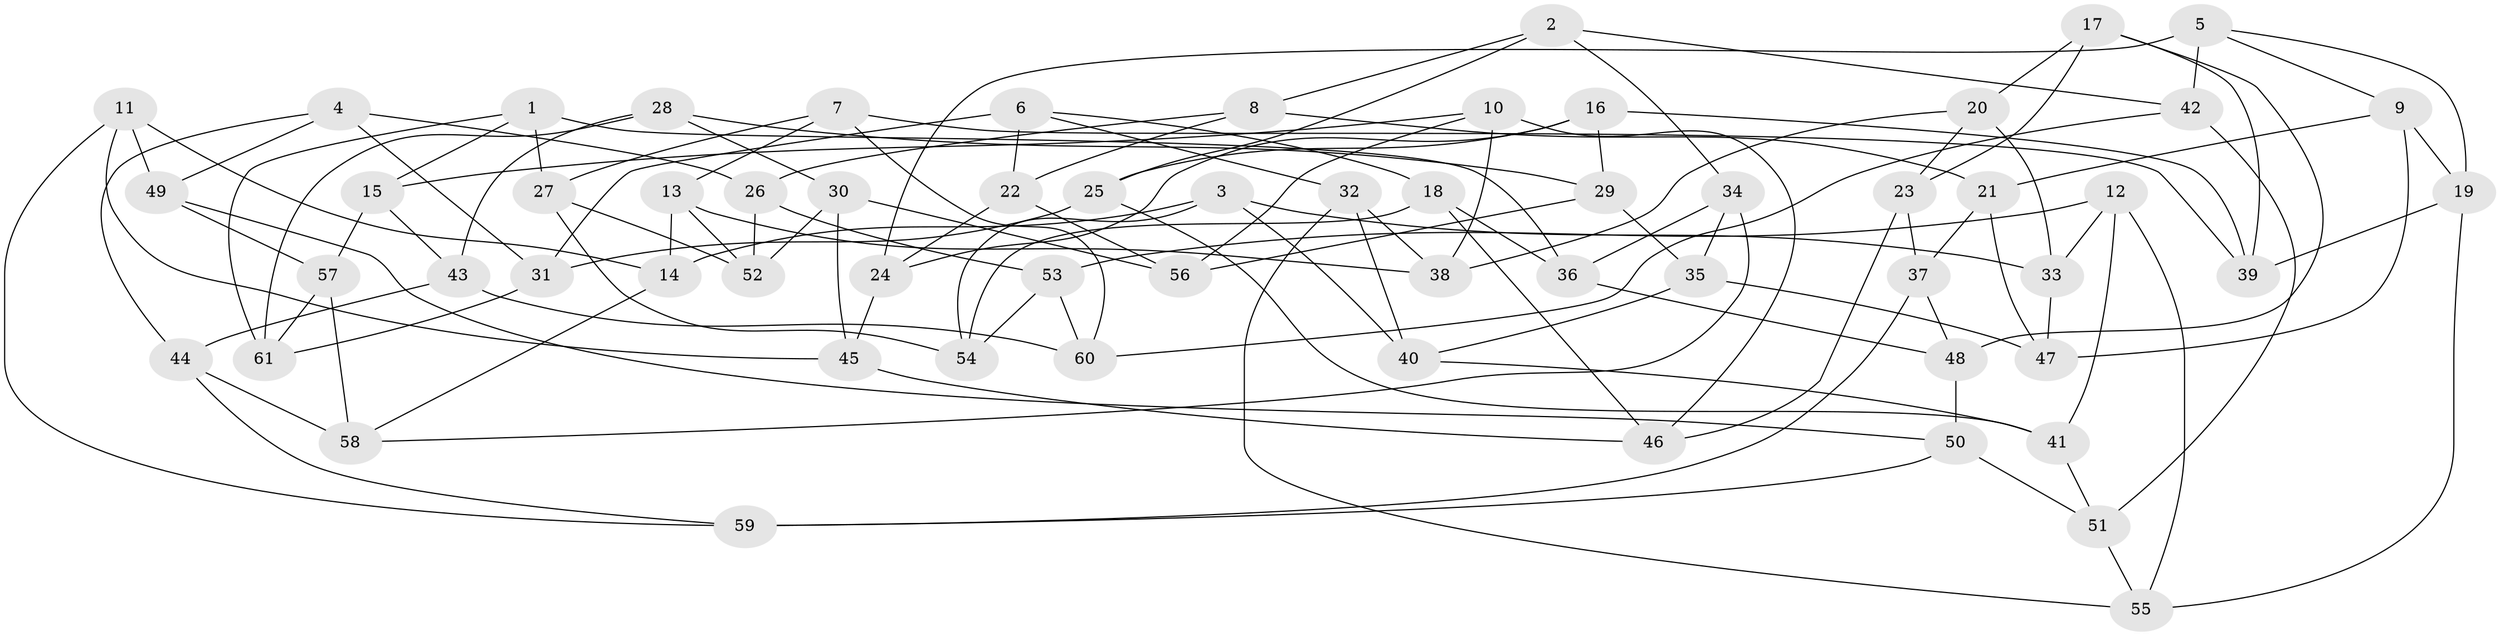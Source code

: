 // Generated by graph-tools (version 1.1) at 2025/50/03/09/25 03:50:51]
// undirected, 61 vertices, 122 edges
graph export_dot {
graph [start="1"]
  node [color=gray90,style=filled];
  1;
  2;
  3;
  4;
  5;
  6;
  7;
  8;
  9;
  10;
  11;
  12;
  13;
  14;
  15;
  16;
  17;
  18;
  19;
  20;
  21;
  22;
  23;
  24;
  25;
  26;
  27;
  28;
  29;
  30;
  31;
  32;
  33;
  34;
  35;
  36;
  37;
  38;
  39;
  40;
  41;
  42;
  43;
  44;
  45;
  46;
  47;
  48;
  49;
  50;
  51;
  52;
  53;
  54;
  55;
  56;
  57;
  58;
  59;
  60;
  61;
  1 -- 15;
  1 -- 61;
  1 -- 36;
  1 -- 27;
  2 -- 8;
  2 -- 42;
  2 -- 25;
  2 -- 34;
  3 -- 33;
  3 -- 54;
  3 -- 40;
  3 -- 14;
  4 -- 31;
  4 -- 49;
  4 -- 26;
  4 -- 44;
  5 -- 42;
  5 -- 9;
  5 -- 24;
  5 -- 19;
  6 -- 31;
  6 -- 22;
  6 -- 32;
  6 -- 18;
  7 -- 27;
  7 -- 39;
  7 -- 13;
  7 -- 60;
  8 -- 26;
  8 -- 21;
  8 -- 22;
  9 -- 47;
  9 -- 19;
  9 -- 21;
  10 -- 46;
  10 -- 56;
  10 -- 38;
  10 -- 15;
  11 -- 49;
  11 -- 59;
  11 -- 45;
  11 -- 14;
  12 -- 53;
  12 -- 41;
  12 -- 33;
  12 -- 55;
  13 -- 52;
  13 -- 14;
  13 -- 38;
  14 -- 58;
  15 -- 43;
  15 -- 57;
  16 -- 39;
  16 -- 29;
  16 -- 25;
  16 -- 24;
  17 -- 39;
  17 -- 48;
  17 -- 23;
  17 -- 20;
  18 -- 54;
  18 -- 36;
  18 -- 46;
  19 -- 55;
  19 -- 39;
  20 -- 33;
  20 -- 38;
  20 -- 23;
  21 -- 37;
  21 -- 47;
  22 -- 56;
  22 -- 24;
  23 -- 46;
  23 -- 37;
  24 -- 45;
  25 -- 31;
  25 -- 41;
  26 -- 52;
  26 -- 53;
  27 -- 52;
  27 -- 54;
  28 -- 61;
  28 -- 30;
  28 -- 43;
  28 -- 29;
  29 -- 35;
  29 -- 56;
  30 -- 56;
  30 -- 52;
  30 -- 45;
  31 -- 61;
  32 -- 38;
  32 -- 40;
  32 -- 55;
  33 -- 47;
  34 -- 58;
  34 -- 35;
  34 -- 36;
  35 -- 40;
  35 -- 47;
  36 -- 48;
  37 -- 59;
  37 -- 48;
  40 -- 41;
  41 -- 51;
  42 -- 60;
  42 -- 51;
  43 -- 60;
  43 -- 44;
  44 -- 58;
  44 -- 59;
  45 -- 46;
  48 -- 50;
  49 -- 57;
  49 -- 50;
  50 -- 59;
  50 -- 51;
  51 -- 55;
  53 -- 54;
  53 -- 60;
  57 -- 61;
  57 -- 58;
}
